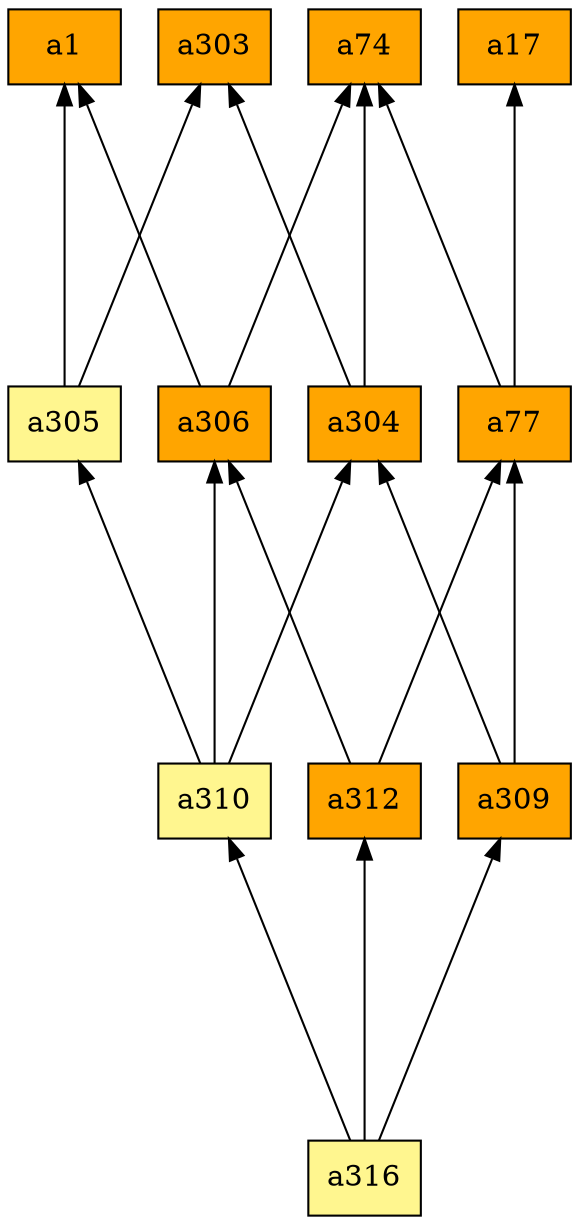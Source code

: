 digraph G {
rankdir=BT;ranksep="2.0";
"a309" [shape=record,fillcolor=orange,style=filled,label="{a309}"];
"a1" [shape=record,fillcolor=orange,style=filled,label="{a1}"];
"a74" [shape=record,fillcolor=orange,style=filled,label="{a74}"];
"a306" [shape=record,fillcolor=orange,style=filled,label="{a306}"];
"a304" [shape=record,fillcolor=orange,style=filled,label="{a304}"];
"a316" [shape=record,fillcolor=khaki1,style=filled,label="{a316}"];
"a305" [shape=record,fillcolor=khaki1,style=filled,label="{a305}"];
"a312" [shape=record,fillcolor=orange,style=filled,label="{a312}"];
"a17" [shape=record,fillcolor=orange,style=filled,label="{a17}"];
"a77" [shape=record,fillcolor=orange,style=filled,label="{a77}"];
"a303" [shape=record,fillcolor=orange,style=filled,label="{a303}"];
"a310" [shape=record,fillcolor=khaki1,style=filled,label="{a310}"];
"a309" -> "a304"
"a309" -> "a77"
"a306" -> "a1"
"a306" -> "a74"
"a304" -> "a303"
"a304" -> "a74"
"a316" -> "a309"
"a316" -> "a310"
"a316" -> "a312"
"a305" -> "a303"
"a305" -> "a1"
"a312" -> "a306"
"a312" -> "a77"
"a77" -> "a74"
"a77" -> "a17"
"a310" -> "a306"
"a310" -> "a304"
"a310" -> "a305"
}